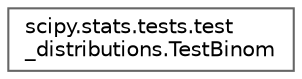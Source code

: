 digraph "Graphical Class Hierarchy"
{
 // LATEX_PDF_SIZE
  bgcolor="transparent";
  edge [fontname=Helvetica,fontsize=10,labelfontname=Helvetica,labelfontsize=10];
  node [fontname=Helvetica,fontsize=10,shape=box,height=0.2,width=0.4];
  rankdir="LR";
  Node0 [id="Node000000",label="scipy.stats.tests.test\l_distributions.TestBinom",height=0.2,width=0.4,color="grey40", fillcolor="white", style="filled",URL="$d8/dc9/classscipy_1_1stats_1_1tests_1_1test__distributions_1_1TestBinom.html",tooltip=" "];
}

